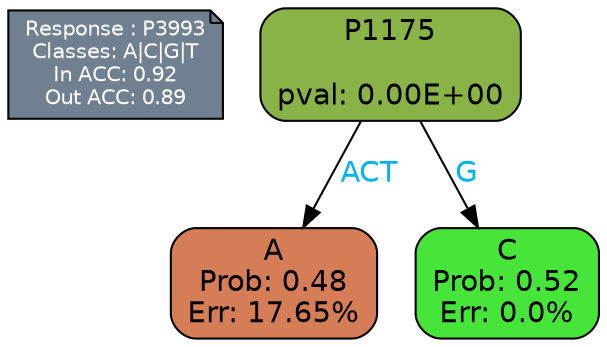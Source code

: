 digraph Tree {
node [shape=box, style="filled, rounded", color="black", fontname=helvetica] ;
graph [ranksep=equally, splines=polylines, bgcolor=transparent, dpi=600] ;
edge [fontname=helvetica] ;
LEGEND [label="Response : P3993
Classes: A|C|G|T
In ACC: 0.92
Out ACC: 0.89
",shape=note,align=left,style=filled,fillcolor="slategray",fontcolor="white",fontsize=10];1 [label="P1175

pval: 0.00E+00", fillcolor="#8ab347"] ;
2 [label="A
Prob: 0.48
Err: 17.65%", fillcolor="#d47d57"] ;
3 [label="C
Prob: 0.52
Err: 0.0%", fillcolor="#47e539"] ;
1 -> 2 [label="ACT",fontcolor=deepskyblue2] ;
1 -> 3 [label="G",fontcolor=deepskyblue2] ;
{rank = same; 2;3;}{rank = same; LEGEND;1;}}